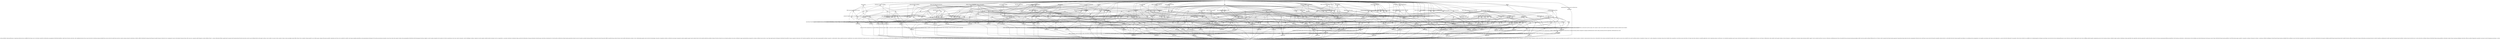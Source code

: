 // <Lattice object of 78 atoms 384 concepts 73 coatoms at 0x26ce524df28>
digraph Lattice {
	node [label="" shape=circle style=filled width=.25]
	edge [dir=none labeldistance=1.5 minlen=2]
	c0
	c0 -> c0 [color=transparent labelangle=90 taillabel="esda prosthetics high performance computing infrastractures modified total sharp score correctness sensitivity information management distributed platform radial basis function networks code weighting function fuzzy neural networks clustering mining extended bam neural network model best practices remote sensing research institutions collective effort distributed training data financial market dynamic backward error assignment resource description framework hpc idle resources computer-aided diagnosis system hebbian theory ï»¿chaos information filters graph-based unsupervised learning kernel function big data security main building blocks multi-agent systems road accident occurance status analysis citizen science paradigm optical fiber theory fuzzy numbers domain-specific case studies japan company fine-grain parallel computing real time server predictive models road image sampling algorithms and programming techniques for big data processing encryption ocean time series data expert systems data geographical distribution feed lagrangian functions adaptive control analog computers text analysis hcl device monitoring worst-case control automatic control intelligent systems computer security genetic method nested automatic service composition ï»¿economic indicators estimation deep q-networks information storage mechanism iterated game executions q-learning loss value big data architectures deep learning operations kernel social set analysis machine learning inference framework network type best effort manufacturing system decision trees health information systems vector relationship graphs neural network technologies character recognition modular architecture principal component analysis pipeline upper bound random forest stock market prediction problem boolean functions desired arm movement patterns dq issues arithmetic image representation prospective systems artificial neural networ (ann) high speed optical techniques distributed tensorflow human-computer interaction (hcl) iteration algorithm chaotic time series programmable nonlinear capacitor accelerometer online analytical process classification tree analysis distributed storage innovative accumulator iot device mitigation strategies production rjms middleware oar training set information self adjusting fuzzy modeling classification accuracy software engineering scalability liver highly efficient deep learning inference mechanisms big-data analyses myo armband machine intelligence deep kernel learning big data analysis social networking (online) medical professionals deep layers vegetation network-on-a-chip data sharing convolution structure education hpc and big data convergence premier capabilities generalisation (artificial intelligence) cognitive machine learning requirements engineering stability analysis context modeling solid state disk convolutional neural network computation energy distribution logic programming languages calibrated data agglomerations storage capacitor active learning data validation process generalisation capability separation theorem query processing data interoperability istanbul deep learning algorithms numerical analysis duty cycle digital control nonlinear systems ï»¿optimization methods individual goals smart & effective crowd management embedded systems autonomous source feedback hadoop deep q-netn'rok experience replay network structures standards organizations computer aided instruction optical information processing control systems multilayer perceptrons crossbreed genetic algorithm cognitive robots crowdsourcing darwin machines weibo check-in data vizdoom inverse problems m-th order ordinary differential equations usaf risk management game incremental supprot vector machine heterogeneous source computer game relaxation techniques hepatitis disease diagnosis closed loop systems diagnosis system mossy fiber synaptic glomerulus the times cognitive knowledge bases parallel structure chemical analysis scholarly communication data privacy subsymbolic data mining machinable thoughts ethic cognitive process big scientific data search methods pattern recognition storage cost ï»¿data integration investment adam data checklist data acquisition convolution neural networks owl large-scale data intensive scientific application cloud computing memory multi-layer svm simulated annealing search space reduction big data analytics sc implementation the new york times collaboration radio emitter multi agent systems inverse dynamics ï»¿performance evaluation deep learning models support vector machine hardware resource utilization multidimensional data set parallel data processing learning paradigm safety big data quality problem filtering fuzzy set theory earth unsupervised deep learning approach separating hyper-plane big data management infrastructure multi-layer neural network bismuth assembly national electric code belief networks domain-specific knowledge svm marketing data management cost graphics processing units large scale integration ï»¿neural networks dedicated vlsi equation video lecture hybrid era modified error backpropagation technique neurochips social network services high-performance noise reduction network weights gbif critical time shuffling method genetic engineering neural nets learning systems schedule single machine scheduling routing algorithm htm algorithm induction generators medical big data research tool logic programming filtering algorithms task learning acceleration ï»¿blood pressure data handling scem high dimensional state-space neural chips distributed deep learning platform cloud file-sharing aging cognitive computers nonlinear dynamical systems ï»¿learning (artificial intelligence) kernel-based deep learning unlabeled data multilayer neural networks sequential access selection construction distributed environment multiple parallel deep learning frameworks transfer function software frameworks chinese information processing discrete wavelet transform mathematical model supervised learning based methods continual neural networks new words extraction euclidean distance distributed deep larning platform redundant outputs deep reasoning intelligent networks software medical diagnostics geometry insurance natural language processing 1a study"]
	c1
	c1 -> c1 [color=transparent headlabel=abstract1 labelangle=270]
	c1 -> c1 [color=transparent labelangle=90 taillabel="hpc workload core memory atmospheric radiation measurement climate research facility preoperative planning country economy hopfield model neural network probability distribution"]
	c1 -> c0
	c2
	c2 -> c2 [color=transparent headlabel=abstract2 labelangle=270]
	c2 -> c2 [color=transparent labelangle=90 taillabel="deep learning performance knowledge based systems sensor time 20.0 year machine learning method cellular neural networks effective cooperative behaviors organisational aspects intelligent robots"]
	c2 -> c0
	c3
	c3 -> c3 [color=transparent headlabel=abstract3 labelangle=270]
	c3 -> c3 [color=transparent labelangle=90 taillabel="psychology drug-drug interactions triangular maps inference algebra apache spark mllib organization work flow multicast protocols intelligent agent visual doom ai game redundancy m.2 high-dimensional real-world applications numerical computation library push recovery training virtual living things arthritis optimal kernel function deep autoencoders class labels data format"]
	c3 -> c0
	c4
	c4 -> c4 [color=transparent headlabel=abstract4 labelangle=270]
	c4 -> c4 [color=transparent labelangle=90 taillabel="dqn model domain model ï»¿intelligent networks computer-aided diagnosis inference mechanisms courseware neural network models approximation algorithms neurophysiology liver diseases deep thinking robots security challenges ï»¿facebook correlation theory approximate transformable technique"]
	c4 -> c0
	c5
	c5 -> c5 [color=transparent headlabel=abstract5 labelangle=270]
	c5 -> c5 [color=transparent labelangle=90 taillabel="surveillance platform programmable bits weights adaptability quaternion classifier structure hand gesture recognition high performance general feedback learning method rfhtmc data compression data preprocessing haar wavelet function stabilized parallel deep learning architectures machine understandable forms"]
	c5 -> c0
	c6
	c6 -> c6 [color=transparent headlabel=abstract6 labelangle=270]
	c6 -> c6 [color=transparent labelangle=90 taillabel="rheumatoid arthritis time series statistical boundary vector filtering theory cognition data monitoring differential equations fundamental theories probability closed circuit television self-routing q learning analogue processing circuits restricted boltzmann machines semantics algebra open science polynomial ï»¿support vector machines input units"]
	c6 -> c0
	c7
	c7 -> c7 [color=transparent headlabel=abstract7 labelangle=270]
	c7 -> c7 [color=transparent labelangle=90 taillabel="high fidelity inference capability object detection fpnn data mining functionally equivalent machine manufacturing multimedia databases frequency drug prescription rules information filtering data collector"]
	c7 -> c0
	c8
	c8 -> c8 [color=transparent headlabel=abstract8 labelangle=270]
	c8 -> c8 [color=transparent labelangle=90 taillabel="biological cells indexing architecture nasc fuzzy control natural languages data stores null value parallel architectures conceptual design"]
	c8 -> c0
	c9
	c9 -> c9 [color=transparent headlabel=abstract9 labelangle=270]
	c9 -> c9 [color=transparent labelangle=90 taillabel="parasitic capacitance regression method real-time systems fuzzy neural network adaptive learning ordinary least squares algorithm stock markets"]
	c9 -> c0
	c10
	c10 -> c10 [color=transparent headlabel=abstract10 labelangle=270]
	c10 -> c10 [color=transparent labelangle=90 taillabel="graph-based unsupervised machine learning methods geometrical mapping asynchronous thresholding neural units big data validation learning performance statistical learning theory ï»¿probability density function accident risk determination physician"]
	c10 -> c0
	c11
	c11 -> c11 [color=transparent headlabel=abstract11 labelangle=270]
	c11 -> c11 [color=transparent labelangle=90 taillabel="robust inference atmospheric measurements tka biodiversity data neural network technology online data open source framework target data big data industry dbn genetic algorithms knowledge science supervised learning"]
	c11 -> c0
	c12
	c12 -> c12 [color=transparent headlabel=abstract12 labelangle=270]
	c12 -> c12 [color=transparent labelangle=90 taillabel="statistic information restricted boltzman machine spatiotemporal phenomena hpc jobs focusing extrapolation groupware privacy protection computer simulation big data risk analysis application software cloud file-sharing services"]
	c12 -> c0
	c13
	c13 -> c13 [color=transparent headlabel=abstract13 labelangle=270]
	c13 -> c13 [color=transparent labelangle=90 taillabel="major brain functions organization commercial hotspots hardware topologies production deep learning networks social set visualizer digital neurochip modern computers solid"]
	c13 -> c0
	c14
	c14 -> c14 [color=transparent headlabel=abstract14 labelangle=270]
	c14 -> c14 [color=transparent labelangle=90 taillabel="scene understanding test pattern fitness function fundamental systems hdds neuroscience field programmable gate arrays gennets ï»¿recurrent neural networks application power quality case-based reasoning computer vision"]
	c14 -> c0
	c15
	c15 -> c15 [color=transparent headlabel=abstract15 labelangle=270]
	c15 -> c15 [color=transparent labelangle=90 taillabel="neural network architectures recognition rate history training dataset apache spark mllib 2 diverse data sources storm semantic computing unsupervised feature learning extreme point educational courses information science chebyshev approximation robot big data models and algorithms sigmoid circuit awareness-interest-desire-action"]
	c15 -> c0
	c16
	c16 -> c16 [color=transparent headlabel=abstract16 labelangle=270]
	c16 -> c16 [color=transparent labelangle=90 taillabel="electromyography sarsa learning approximate equivalence neural network incremental learning recurrent correlation neural networks energy states feedforward controller knowledge representation and reasoning road accidents"]
	c16 -> c0
	c17
	c17 -> c17 [color=transparent headlabel=abstract17 labelangle=270]
	c17 -> c17 [color=transparent labelangle=90 taillabel="geospatial data point processing feature space recurrent neural nets sampling methods resource allocation sales management terrorism action control big data leak threat medical image processing computational efficiency ï»¿kernel shared goal mean correlation regression analysis"]
	c17 -> c0
	c18
	c18 -> c18 [color=transparent headlabel=abstract18 labelangle=270]
	c18 -> c18 [color=transparent labelangle=90 taillabel="fault-tolerant decoding concurrent computing classificationt reeanalysis cognitive foundations fuzzy reference points file systems comprehension quizzes two-character-nouns on-chip error backpropagation learning imagenet dataset"]
	c18 -> c0
	c19
	c19 -> c19 [color=transparent headlabel=abstract19 labelangle=270]
	c19 -> c19 [color=transparent labelangle=90 taillabel="ï»¿pose estimation text processing natural intelligence robust deep models embryo netcdf file format medical diagnosis structural vibrations forecasting cognitive systems hilbert spaces big data collections r-2r ladder network"]
	c19 -> c0
	c20
	c20 -> c20 [color=transparent headlabel=abstract20 labelangle=270]
	c20 -> c20 [color=transparent labelangle=90 taillabel="ladder networks human pose estimation switched-capacitor implementations heterogeneous data sources social media big data baipas on-policy reinforcement learning machine learning classification techniques process control identification bayesian algorithm web services digitally-controlled synapse circuit"]
	c20 -> c0
	c21
	c21 -> c21 [color=transparent headlabel=abstract21 labelangle=270]
	c21 -> c21 [color=transparent labelangle=90 taillabel="big data spatial extent ge power and water ï»¿accuracy security applications training progress protein information theoretic learning data space educational institutions patient treatment cellular automata complexity theory support vector machines analog circuits patterin recognition"]
	c21 -> c0
	c22
	c22 -> c22 [color=transparent headlabel=abstract22 labelangle=270]
	c22 -> c22 [color=transparent labelangle=90 taillabel="case study arm archive graph theory local-outlier factor classification method chebyshev polynomials machine learning techniques charge domain characteristics supervised deep learning semantic technologies mapreduce infrastructure paralleled closed-loop control system large-scale systems gradient based learning algorithms manufacturing systems"]
	c22 -> c0
	c23
	c23 -> c23 [color=transparent headlabel=abstract23 labelangle=270]
	c23 -> c23 [color=transparent labelangle=90 taillabel="middleware word construction rules filter open loop systems qos"]
	c23 -> c0
	c24
	c24 -> c24 [color=transparent headlabel=abstract24 labelangle=270]
	c24 -> c24 [color=transparent labelangle=90 taillabel="ports (computers) inter-university upper atmosphere global observation network time series analysis dual codes objective function dataset recombining feedforward neural nets video streams logic circuits medical information systems traditional training method threat judgment artificial intelligence function information retrieval"]
	c24 -> c0
	c25
	c25 -> c25 [color=transparent headlabel=abstract25 labelangle=270]
	c25 -> c25 [color=transparent labelangle=90 taillabel="vlsi implementation feedforward facebook data platform independent machine learning library chinese new word extraction performance evaluation transputers output feedback m.2 ssd cache high-capacity associative memory data science process language protocol"]
	c25 -> c0
	c26
	c26 -> c26 [color=transparent headlabel=abstract26 labelangle=270]
	c26 -> c26 [color=transparent labelangle=90 taillabel="strategy large flexible space structures heating systems two-stage machine learning system intelligent algorithms application allocation contract public domain software"]
	c26 -> c0
	c27
	c27 -> c27 [color=transparent headlabel=abstract27 labelangle=270]
	c27 -> c27 [color=transparent labelangle=90 taillabel="subject-based data archives information retrieval systems concrete discriminative loss function optimization deep reinforcement learning boosting hpc collocation design engineering cluster structure single-layered neural network road accident social media big data analysis market prediction distributed tensorfiow commercial hotspots mining road traffic"]
	c27 -> c0
	c28
	c28 -> c28 [color=transparent headlabel=abstract28 labelangle=270]
	c28 -> c28 [color=transparent labelangle=90 taillabel="seal alzheimers disease classification memory retrieval process boolean factor analysis wuhan speech recognition cooperative behavior electronic learning multilayer neural network basal ganglia"]
	c28 -> c0
	c29
	c29 -> c29 [color=transparent headlabel=abstract29 labelangle=270]
	c29 -> c29 [color=transparent labelangle=90 taillabel="statistical learning continuous hopfield neural network patient datasets fpga nearest neighbor searches information systems identity-based encryption electronic mail business h/sup /spl infin control"]
	c29 -> c0
	c30
	c30 -> c30 [color=transparent headlabel=abstract30 labelangle=270]
	c30 -> c30 [color=transparent labelangle=90 taillabel="behavior generation dataset query ma computational modeling switched capacitor networks hybrid intelligent systems hopfield neural nets classifier training hospital discrete bidirectional associative memory neural network video streaming representations learning federated intercloud environment neuron peer-to-peer computing rl agent"]
	c30 -> c0
	c31
	c31 -> c31 [color=transparent headlabel=abstract31 labelangle=270]
	c31 -> c31 [color=transparent labelangle=90 taillabel="heuristic algorithms hierarchical deep learning models multilayer perceptron structure ï»¿multi-layer neural network intelligent cooperative multiple agents kera formal concept hypertension big data research theoretical analysis joint learning agents generating control bits"]
	c31 -> c0
	c32
	c32 -> c32 [color=transparent headlabel=abstract32 labelangle=270]
	c32 -> c32 [color=transparent labelangle=90 taillabel="index biomedical imaging data representation cognitive memory hyper planes deep learning based recommender systems lstm based model qos requirements google"]
	c32 -> c0
	c33
	c33 -> c33 [color=transparent headlabel=abstract33 labelangle=270]
	c33 -> c33 [color=transparent labelangle=90 taillabel="satellite feature extraction and classification"]
	c33 -> c0
	c34
	c34 -> c34 [color=transparent headlabel=abstract34 labelangle=270]
	c34 -> c34 [color=transparent labelangle=90 taillabel="ï»¿biological neural networks hardware implementation partitioning algorithms environmental characteristics cloud finger joint detection object identification biological neural networks data visualization crsip-dm ï»¿artificial neural networks dynamical learning process time-average security-level maximal margin classification inter-cloud counting circuits"]
	c34 -> c0
	c35
	c35 -> c35 [color=transparent headlabel=abstract35 labelangle=270]
	c35 -> c35 [color=transparent labelangle=90 taillabel="open-loop structures iterative methods dynamic scheduling function approximation clustering hippocampal circuit"]
	c35 -> c0
	c36
	c36 -> c36 [color=transparent headlabel=abstract36 labelangle=270]
	c36 -> c36 [color=transparent labelangle=90 taillabel="pr learning synapse circuits read-write memory fatigue synchronization functional link network wavelet analysis hyperparameters power measurement communication links iot user assessable data files medical computing internet of things planning exploratory machine learning attack synaptic-synaptic interaction equations optimal designed nonlinear continuous neural network system stability deep belief networks"]
	c36 -> c0
	c37
	c37 -> c37 [color=transparent headlabel=abstract37 labelangle=270]
	c37 -> c37 [color=transparent labelangle=90 taillabel="haar transforms decision support systems handwritten number recognition cased based reasoning context geospatial data point extraction clinical big data space technology function approximation capability uncertain big data mining mapreduce model deep q-learning optical fibre networks aerospace control predictable inference performance domain-model terms feature continuum rule induction ï»¿fuzzy neural networks multiband speech recognition fuzzy sets least squares methods disturbance-rejection neural network control data analytics problems business data processing data archive data source personnel supervised fast learning filter neural network ï»¿backpropagation"]
	c37 -> c0
	c38
	c38 -> c38 [color=transparent headlabel=abstract38 labelangle=270]
	c38 -> c38 [color=transparent labelangle=90 taillabel="medical services collaborative work design optimization learning algorithm big data geospatial visibility fault detection dia datamining"]
	c38 -> c0
	c39
	c39 -> c39 [color=transparent headlabel=abstract39 labelangle=270]
	c39 -> c39 [color=transparent labelangle=90 taillabel="brain-inspired systems surveillance sign recognition fuzzy neural nets fundamental ai problems building cluster classification hardware-friendly neural structures coal mining flexible visualization-based user interface training samples patient prognosis mitre research team unknown nonlinear plant analytical models dynamic loci stabilization petroleum infinity norm hadoop yarn event-driven acyclic neural networks"]
	c39 -> c0
	c40
	c40 -> c40 [color=transparent headlabel=abstract40 labelangle=270]
	c40 -> c40 [color=transparent labelangle=90 taillabel="cross industry standard platform for data mining sosevi hardware topological constraints neural network hilbert space neurofeedback network topology capflash data storage traffic engineering computing backpropagation text categorization machine learning strategies vibration control ï»¿magnesium compounds deep learning method scheduling software algorithms missing patient data"]
	c40 -> c0
	c41
	c41 -> c41 [color=transparent headlabel=abstract41 labelangle=270]
	c41 -> c41 [color=transparent labelangle=90 taillabel="multimedia communication analogue computer circuits dynamic programming crowd sourcing geographic data today loss measurement data scheduling emotional systems filter neural network machine vision quality inspection computer centres learning techniques unsupervised deep learning functional regression ï»¿genetic programming spatial databases meteorology live data analysis terrestrial atmosphere knee robustness temperature measurement"]
	c41 -> c0
	c42
	c42 -> c42 [color=transparent headlabel=abstract42 labelangle=270]
	c42 -> c42 [color=transparent labelangle=90 taillabel="storage management fault diagnosis model signal generators engineering extended bidirectional associative memory neural network flash-based capacitor noise measurement behavior changes deep sarsa learning correlation fault tolerance modern storage systems haar wavelet q-learning algorithm testing"]
	c42 -> c0
	c43
	c43 -> c43 [color=transparent headlabel=abstract43 labelangle=270]
	c43 -> c43 [color=transparent labelangle=90 taillabel="intelligent control hard disk drive ca problem parallel classifiers ensemble scalable machine learning problems medical diagnostic computing remote sensing data classification"]
	c43 -> c0
	c44
	c44 -> c44 [color=transparent headlabel=abstract44 labelangle=270]
	c44 -> c44 [color=transparent labelangle=90 taillabel="decision tree induction algorithms id3 adaptive filters cybernetics"]
	c44 -> c0
	c45
	c45 -> c45 [color=transparent headlabel=abstract45 labelangle=270]
	c45 -> c45 [color=transparent labelangle=90 taillabel="cognitive solution gas turbine model stability job production systems machine learning algorithms information services state estimation machine learning in medicine doubles pong game bayes methods inference mechanism research community fuzzy number spaces modelling big data platforms ï»¿machine learning"]
	c45 -> c0
	c46
	c46 -> c46 [color=transparent headlabel=abstract46 labelangle=270]
	c46 -> c46 [color=transparent labelangle=90 taillabel="gesture recognition field programmed neural networks algorithm aida sales framework compensator rbm semantics tellurium content-addressable storage asynchronous random neural networks decision tree computer architecture intel xeon e5540 processors ï»¿data mining online machine learning algorithms"]
	c46 -> c0
	c47
	c47 -> c47 [color=transparent headlabel=abstract47 labelangle=270]
	c47 -> c47 [color=transparent labelangle=90 taillabel="convex hull data engineering m-p model lifetime estimation data locality ï»¿discrete wavelet transforms clinical big data analysis quadratic programming relaxation theory workflow blood pressure measurement data exchange scheme tensorflow genetic algorithm"]
	c47 -> c0
	c48
	c48 -> c48 [color=transparent headlabel=abstract48 labelangle=270]
	c48 -> c48 [color=transparent labelangle=90 taillabel="transfer functions supervised classification game ai communities fault samples semisupervised machine learning backpropagation learning iot devices big data quality geospatial data point normalization tagging feedforward neural network knowledge acquisition ï»¿fault diagnosis virtual neural links deep representation learning"]
	c48 -> c0
	c49
	c49 -> c49 [color=transparent headlabel=abstract49 labelangle=270]
	c49 -> c49 [color=transparent labelangle=90 taillabel="neuroboard hybrid network counter-terrorism field chemical flexible beam deep multiple instance learning ï»¿machine learning algorithms optical fiber communication interoperability data maintenance post operative implanted knee function prediction big data processing mathematics data integration data locality manager visualization laboratory convolutional codes"]
	c49 -> c0
	c50
	c50 -> c50 [color=transparent headlabel=abstract50 labelangle=270]
	c50 -> c50 [color=transparent labelangle=90 taillabel="predictive medicine analog computation convolution dqn ï»¿x-ray imaging big data machine learning cognitive robotics up/down counter association rules information processing feedforward neural networks"]
	c50 -> c0
	c51
	c51 -> c51 [color=transparent headlabel=abstract51 labelangle=270]
	c51 -> c51 [color=transparent labelangle=90 taillabel="application execution scheduling public health patient diagnosis geographic information systems biomedical monitoring wavelength routing web pages geophysical image processing"]
	c51 -> c0
	c52
	c52 -> c52 [color=transparent headlabel=abstract52 labelangle=270]
	c52 -> c52 [color=transparent labelangle=90 taillabel="nike sales forecasting statistic time factors benes interconnection network control logic circuit deep reinforcement learning approach statistical learning algorithm dot product matching neural network hopfield neural networks data warning docker quantitative attribute error correction focused mining"]
	c52 -> c0
	c53
	c53 -> c53 [color=transparent headlabel=abstract53 labelangle=270]
	c53 -> c53 [color=transparent labelangle=90 taillabel="dictionary learning big data machine learning research artificial generalized intelligence cardiovascular diseases image annotation discrete hopfield neural network iugonet ad classification ordinary differential equation rewarding system training data production engineering computing control signal workload balanced division big data access decision tree induction algorithms c4.5 reward schemes company data heart deep learning inference runtime boltzmann machines chemical technology"]
	c53 -> c0
	c54
	c54 -> c54 [color=transparent headlabel=abstract54 labelangle=270]
	c54 -> c54 [color=transparent labelangle=90 taillabel="large-scale hypertension research project triples (data structure) outer-product synaptic weight adjustments open source machine learning video frames gpu processing power formal concept analysis"]
	c54 -> c0
	c55
	c55 -> c55 [color=transparent headlabel=abstract55 labelangle=270]
	c55 -> c55 [color=transparent labelangle=90 taillabel="spatiotemporal data neural architectures"]
	c55 -> c0
	c56
	c56 -> c56 [color=transparent headlabel=abstract56 labelangle=270]
	c56 -> c56 [color=transparent labelangle=90 taillabel="big data i/o performance classification algorithms engine government highly accurate inference routing push recovery learning backpropagation neural network radial basis function network structure hard discs neural network hardware telecommunication network routing latent variable ï»¿kinematics h infinity control ï»¿training"]
	c56 -> c0
	c57
	c57 -> c57 [color=transparent headlabel=abstract57 labelangle=270]
	c57 -> c57 [color=transparent labelangle=90 taillabel="factor concepts hand x-ray image stability hierarchical feature representation geospatial search progression evaluation oddball data analysis input data table big data systems internet signal detection complex datasets"]
	c57 -> c0
	c58
	c58 -> c58 [color=transparent headlabel=abstract58 labelangle=270]
	c58 -> c58 [color=transparent labelangle=90 taillabel="data models unlabeled/unsupervised data returns to scale deep learning structure behavior acquisition human arm movement patterns information analysis record processing learning (artificial intelligence) crisp-dm process adversarial machine learning systems engineering and theory electronic neuronic model pagerank pattern matching deep thinking signal processing research and development ï»¿dictionaries stacked denoising autoencoders"]
	c58 -> c0
	c59
	c59 -> c59 [color=transparent headlabel=abstract59 labelangle=270]
	c59 -> c59 [color=transparent labelangle=90 taillabel="quality assessment text classification application total knee arthroplasty discrete wavelet transforms fault tolerant computing very large scale integration support vector machine classification organization performance hippocampus big data tool depth kernel learning video games control problems postal services arm data center machine learning algorithm sequential updating formal brain studies coal openai gym chaos user-specified constraints video signal processing"]
	c59 -> c0
	c60
	c60 -> c60 [color=transparent headlabel=abstract60 labelangle=270]
	c60 -> c60 [color=transparent labelangle=90 taillabel="inspection deep reinforcemnet learning digital hardware implementation adaptation models sequential decision making big data application workflow hopfield-type neural network hierarchical machine learning medical diagnostic imaging multidimensional unitron deep q-learning network algorithm subthreshold mos mooc"]
	c60 -> c0
	c61
	c61 -> c61 [color=transparent headlabel=abstract61 labelangle=270]
	c61 -> c61 [color=transparent labelangle=90 taillabel="online course cluster utilization facebook data analytics marketing data processing data distribution information technology signal processing algorithms business application data analytics process data locality management ï»¿capacitors deep convolutional neural network denotational mathematics material drug big data technologies exploratory spatial data analysis bison fuzzy systems dispatching entropy data shuffling reliability"]
	c61 -> c0
	c62
	c62 -> c62 [color=transparent headlabel=abstract62 labelangle=270]
	c62 -> c62 [color=transparent labelangle=90 taillabel="dwt image classification deep divergence-based clustering ï»¿terrorism efficient selection ols algorithm deep belief network matrix decomposition manufacturing processes conference protection dual coding theory"]
	c62 -> c0
	c63
	c63 -> c63 [color=transparent headlabel=abstract63 labelangle=270]
	c63 -> c63 [color=transparent labelangle=90 taillabel="returns-to-scale effects ï»¿geospatial analysis information theoretic divergence measures artificial neural networks live data massive streaming cognitive informatics multiple stage interconnection networks computational social science ï»¿games gpu medical decision support system logical resources"]
	c63 -> c0
	c64
	c64 -> c64 [color=transparent headlabel=abstract64 labelangle=270]
	c64 -> c64 [color=transparent labelangle=90 taillabel="markov processes standard feedforward networks 2d compatible neural networks stock market forecasting prediction algorithms big-data processing performance circuit open systems ontology-based automated reasoning hazard ï»¿decision trees algebra game ai domain brain modeling brain machine learning theory neurite networks"]
	c64 -> c0
	c65
	c65 -> c65 [color=transparent headlabel=abstract65 labelangle=270]
	c65 -> c65 [color=transparent labelangle=90 taillabel="bayesian methods data quality fuzzy expert network learning architecture face detection computer resource quality of service intelligent big data analysis architecture regression models multidimensional climate observations supervised deep learning framework thumb concurrent learning agents case based reasoning( cbr)"]
	c65 -> c0
	c66
	c66 -> c66 [color=transparent headlabel=abstract66 labelangle=270]
	c66 -> c66 [color=transparent labelangle=90 taillabel="portal classification techniques multilayered perceptron neural network cctv cameras hebbian learning cooperative behaviors machine learning classifier genetic programming neocortical network eprom security of data community big data image color analysis output units market research quantitative analysis method neural objects"]
	c66 -> c0
	c67
	c67 -> c67 [color=transparent headlabel=abstract67 labelangle=270]
	c67 -> c67 [color=transparent labelangle=90 taillabel="maximum probability mathematical engineering executing big data workloads kernel method adaptive systems softmax classifier logitech hd c920 communication standards shallow learning worst-case identification"]
	c67 -> c0
	c68
	c68 -> c68 [color=transparent headlabel=abstract68 labelangle=270]
	c68 -> c68 [color=transparent labelangle=90 taillabel="modified backpropagation learning chinese web filtering ï»¿feature extraction artificial neural network analogue storage chaotic communication computerised tomography limited interconnection scheme taxonomy high performance computing parallel processing ï»¿optical fiber networks frequent patterns classification recommender systems"]
	c68 -> c0
	c69
	c69 -> c69 [color=transparent headlabel=abstract69 labelangle=270]
	c69 -> c69 [color=transparent labelangle=90 taillabel="vlsi production equipment classify introduction ï»¿flexible structures parallel computer biological control systems risk analysis associative memory business data hard disks human computer interaction"]
	c69 -> c0
	c70
	c70 -> c70 [color=transparent headlabel=abstract70 labelangle=270]
	c70 -> c70 [color=transparent labelangle=90 taillabel="text recognition exploratory attacks disc drives anonymous platform face recognition optical computing cnn hybrid multilayer feedforward neural network uncertain data deep neural networks constraint resource and job management system kinetic theory mean absolute percentage error"]
	c70 -> c0
	c71
	c71 -> c71 [color=transparent headlabel=abstract71 labelangle=270]
	c71 -> c71 [color=transparent labelangle=90 taillabel="metadata concept algebra neural networks nonlinear control systems machine learning approach neural net architecture event study long short-term memory models generation iteration signal capturing pattern discovery inference algorithms htm cortical learning algorithm knowledge learning surgery actuator data integrity deep knowledge learning iot applications social network analog t-model neural network hardware"]
	c71 -> c0
	c72
	c72 -> c72 [color=transparent headlabel=abstract72 labelangle=270]
	c72 -> c72 [color=transparent labelangle=90 taillabel="ï»¿cloud computing numerical simulation hypertension computer networks analogue multipliers data mining algorithm wavelet coefficients speaker-independent spoken number recognition internet-of-things resulting joint actions big data analytical process java"]
	c72 -> c0
	c73
	c73 -> c73 [color=transparent headlabel=abstract73 labelangle=270]
	c73 -> c73 [color=transparent labelangle=90 taillabel="neural network hardware implementations physical resources eigenvalues and eigenfunctions context information comprehensive research support platform"]
	c73 -> c0
	c74
	c74 -> c74 [color=transparent headlabel=abstract74 labelangle=270]
	c74 -> c74 [color=transparent labelangle=90 taillabel="twitter intelligent data analysis unsolicited electronic mail three layer feedforward network history black-box attack approach computation complexity humanoid robots counter-terrorism research naive bayes classifier power generation products engineering division cmos analogue integrated circuits"]
	c74 -> c0
	c75
	c75 -> c75 [color=transparent headlabel=abstract75 labelangle=270]
	c75 -> c75 [color=transparent labelangle=90 taillabel="copyright protection computer science ï»¿neural network hardware geographic location iso standards unified modeling language conic section function neural network urban areas social networks pulse modulation industrial equipment design resource management"]
	c75 -> c0
	c76
	c76 -> c76 [color=transparent headlabel=abstract76 labelangle=270]
	c76 -> c76 [color=transparent labelangle=90 taillabel="deep architectures 2d-compatible multilayer neural network feature extraction knowledge engineering computer statistical analysis quality-of-service computational perspective fast learning metadata management python-based deep learning library disclosure risk brain models logic programming language scheduling algorithm post synaptic potentials limit-cycles mutual connections"]
	c76 -> c0
	c77
	c77 -> c77 [color=transparent headlabel=abstract77 labelangle=270]
	c77 -> c77 [color=transparent labelangle=90 taillabel="ï»¿handheld computers benchmark testing ill-protected copies unfiltered web page medical decision making big data search and mining classification incremental learning algorithm metric space computational complexity systematics streaming media deeprt dynamic data management big datasets lof massive online open course unsupervised learning semisupervised learning neurocontrollers life estimation neurocomputer"]
	c77 -> c0
	c78
	c78 -> c78 [color=transparent headlabel=abstract78 labelangle=270]
	c78 -> c78 [color=transparent labelangle=90 taillabel="compensation deep neural network training computer games program processors"]
	c78 -> c0
	c79
	c79 -> c79 [color=transparent labelangle=90 taillabel=database]
	c79 -> c1
	c79 -> c16
	c80
	c80 -> c80 [color=transparent labelangle=90 taillabel=nike]
	c80 -> c1
	c80 -> c22
	c81
	c81 -> c81 [color=transparent labelangle=90 taillabel="word segmentation"]
	c81 -> c1
	c81 -> c30
	c82
	c82 -> c82 [color=transparent labelangle=90 taillabel=bioinformatics]
	c82 -> c1
	c82 -> c31
	c83
	c83 -> c83 [color=transparent labelangle=90 taillabel="nonsmooth membership functions"]
	c83 -> c1
	c83 -> c50
	c84
	c84 -> c84 [color=transparent labelangle=90 taillabel="ï»¿big data"]
	c84 -> c1
	c84 -> c58
	c85
	c85 -> c85 [color=transparent labelangle=90 taillabel="optimisation hyperparameter optimization uncertainty"]
	c85 -> c1
	c85 -> c61
	c86
	c86 -> c86 [color=transparent labelangle=90 taillabel="commercial hotspot exploration"]
	c86 -> c1
	c86 -> c72
	c87
	c87 -> c87 [color=transparent labelangle=90 taillabel="recombining method"]
	c87 -> c1
	c87 -> c75
	c88
	c88 -> c88 [color=transparent labelangle=90 taillabel="mean square error methods"]
	c88 -> c1
	c88 -> c76
	c89
	c89 -> c89 [color=transparent labelangle=90 taillabel="recommender system problem"]
	c89 -> c1
	c89 -> c77
	c90
	c90 -> c2
	c90 -> c3
	c91
	c91 -> c91 [color=transparent labelangle=90 taillabel="clean data hopfield neural network ds wdm networks"]
	c91 -> c2
	c91 -> c17
	c92
	c92 -> c2
	c92 -> c19
	c93
	c93 -> c93 [color=transparent labelangle=90 taillabel="mos capacitors"]
	c93 -> c2
	c93 -> c47
	c94
	c94 -> c94 [color=transparent labelangle=90 taillabel="maintenance engineering"]
	c94 -> c2
	c94 -> c54
	c95
	c95 -> c3
	c95 -> c8
	c96
	c96 -> c96 [color=transparent labelangle=90 taillabel=security]
	c96 -> c3
	c96 -> c25
	c97
	c97 -> c97 [color=transparent labelangle=90 taillabel="deep clustering network"]
	c97 -> c3
	c97 -> c52
	c98
	c98 -> c3
	c98 -> c67
	c99
	c99 -> c4
	c99 -> c14
	c100
	c100 -> c4
	c100 -> c57
	c101
	c101 -> c101 [color=transparent labelangle=90 taillabel="neural network approach"]
	c101 -> c5
	c101 -> c6
	c102
	c102 -> c102 [color=transparent labelangle=90 taillabel="discussion forum spark automation"]
	c102 -> c6
	c102 -> c16
	c103
	c103 -> c7
	c103 -> c9
	c104
	c104 -> c7
	c104 -> c28
	c105
	c105 -> c7
	c105 -> c30
	c106
	c106 -> c106 [color=transparent labelangle=90 taillabel="temporal series"]
	c106 -> c7
	c106 -> c47
	c107
	c107 -> c7
	c107 -> c53
	c108
	c108 -> c108 [color=transparent labelangle=90 taillabel="qualitative attribute"]
	c108 -> c8
	c108 -> c13
	c109
	c109 -> c8
	c109 -> c33
	c110
	c110 -> c110 [color=transparent labelangle=90 taillabel="deep neural network"]
	c110 -> c8
	c110 -> c35
	c111
	c111 -> c8
	c111 -> c52
	c112
	c112 -> c112 [color=transparent labelangle=90 taillabel="cooperative systems"]
	c112 -> c8
	c112 -> c53
	c113
	c113 -> c9
	c113 -> c13
	c114
	c114 -> c9
	c114 -> c16
	c115
	c115 -> c9
	c115 -> c17
	c116
	c116 -> c116 [color=transparent labelangle=90 taillabel="matched filters"]
	c116 -> c9
	c116 -> c45
	c117
	c117 -> c10
	c117 -> c13
	c118
	c118 -> c118 [color=transparent labelangle=90 taillabel="communication networks"]
	c118 -> c10
	c118 -> c42
	c119
	c119 -> c10
	c119 -> c45
	c120
	c120 -> c120 [color=transparent labelangle=90 taillabel="digital architecture"]
	c120 -> c10
	c120 -> c51
	c121
	c121 -> c121 [color=transparent labelangle=90 taillabel="wind turbines"]
	c121 -> c10
	c121 -> c78
	c122
	c122 -> c122 [color=transparent labelangle=90 taillabel="biological neural network"]
	c122 -> c11
	c122 -> c47
	c123
	c123 -> c11
	c123 -> c54
	c124
	c124 -> c124 [color=transparent labelangle=90 taillabel="hybrid approach"]
	c124 -> c12
	c124 -> c13
	c125
	c125 -> c12
	c125 -> c17
	c126
	c126 -> c12
	c126 -> c36
	c127
	c127 -> c127 [color=transparent labelangle=90 taillabel="graphical user interface wuc"]
	c127 -> c12
	c127 -> c48
	c128
	c128 -> c12
	c128 -> c49
	c129
	c129 -> c129 [color=transparent labelangle=90 taillabel="large-scaled neural systems"]
	c129 -> c12
	c129 -> c54
	c130
	c130 -> c13
	c130 -> c16
	c131
	c131 -> c13
	c131 -> c32
	c132
	c132 -> c13
	c132 -> c45
	c133
	c133 -> c133 [color=transparent labelangle=90 taillabel=force]
	c133 -> c13
	c133 -> c51
	c134
	c134 -> c13
	c134 -> c53
	c135
	c135 -> c13
	c135 -> c57
	c136
	c136 -> c14
	c136 -> c20
	c137
	c137 -> c14
	c137 -> c29
	c138
	c138 -> c138 [color=transparent labelangle=90 taillabel="task analysis"]
	c138 -> c14
	c138 -> c62
	c139
	c139 -> c139 [color=transparent labelangle=90 taillabel="multiagent systems"]
	c139 -> c14
	c139 -> c63
	c140
	c140 -> c14
	c140 -> c73
	c141
	c141 -> c14
	c141 -> c76
	c142
	c142 -> c15
	c142 -> c18
	c143
	c143 -> c15
	c143 -> c25
	c144
	c144 -> c144 [color=transparent labelangle=90 taillabel="extraterrestrial measurements"]
	c144 -> c15
	c144 -> c31
	c145
	c145 -> c145 [color=transparent labelangle=90 taillabel="gas turbines"]
	c145 -> c15
	c145 -> c71
	c146
	c146 -> c146 [color=transparent labelangle=90 taillabel=prototype]
	c146 -> c16
	c146 -> c51
	c147
	c147 -> c147 [color=transparent labelangle=90 taillabel=vocabulary]
	c147 -> c16
	c147 -> c52
	c148
	c148 -> c17
	c148 -> c36
	c149
	c149 -> c149 [color=transparent labelangle=90 taillabel="hidden units"]
	c149 -> c17
	c149 -> c44
	c150
	c150 -> c17
	c150 -> c47
	c151
	c151 -> c151 [color=transparent labelangle=90 taillabel=bone]
	c151 -> c17
	c151 -> c75
	c152
	c152 -> c18
	c152 -> c45
	c153
	c153 -> c18
	c153 -> c50
	c154
	c154 -> c154 [color=transparent labelangle=90 taillabel="deep learning"]
	c154 -> c18
	c154 -> c75
	c155
	c155 -> c19
	c155 -> c44
	c156
	c156 -> c156 [color=transparent labelangle=90 taillabel="proposal logistics energy consumption"]
	c156 -> c19
	c156 -> c49
	c157
	c157 -> c157 [color=transparent labelangle=90 taillabel="fuzzy logic"]
	c157 -> c19
	c157 -> c50
	c158
	c158 -> c20
	c158 -> c38
	c159
	c159 -> c159 [color=transparent labelangle=90 taillabel="flexible structures"]
	c159 -> c20
	c159 -> c41
	c160
	c160 -> c160 [color=transparent labelangle=90 taillabel="backpropagation algorithms deep core learning random forest algorithm industry dynamic machine learning accuracy random variables input data preprocessing methods research data management binary relation cellular neural nets pattern clustering insider threat detection accuracy nonlinear system imbalanced classes data integration and analysis system program"]
	c160 -> c21
	c160 -> c26
	c161
	c161 -> c22
	c161 -> c32
	c162
	c162 -> c162 [color=transparent labelangle=90 taillabel="threat analysis"]
	c162 -> c22
	c162 -> c36
	c163
	c163 -> c163 [color=transparent labelangle=90 taillabel=disease]
	c163 -> c22
	c163 -> c37
	c164
	c164 -> c22
	c164 -> c43
	c165
	c165 -> c165 [color=transparent labelangle=90 taillabel="spacetime large data"]
	c165 -> c22
	c165 -> c65
	c166
	c166 -> c166 [color=transparent labelangle=90 taillabel="data quality dimension process identification"]
	c166 -> c23
	c166 -> c24
	c167
	c167 -> c167 [color=transparent labelangle=90 taillabel="job shop scheduling"]
	c167 -> c23
	c167 -> c25
	c168
	c168 -> c23
	c168 -> c32
	c169
	c169 -> c23
	c169 -> c33
	c170
	c170 -> c24
	c170 -> c32
	c171
	c171 -> c171 [color=transparent labelangle=90 taillabel=dictionary]
	c171 -> c24
	c171 -> c33
	c172
	c172 -> c24
	c172 -> c34
	c173
	c173 -> c173 [color=transparent labelangle=90 taillabel="cnn implementations"]
	c173 -> c24
	c173 -> c36
	c174
	c174 -> c174 [color=transparent labelangle=90 taillabel="multilayer support vector machine"]
	c174 -> c24
	c174 -> c40
	c175
	c175 -> c24
	c175 -> c76
	c176
	c176 -> c25
	c176 -> c27
	c177
	c177 -> c25
	c177 -> c36
	c178
	c178 -> c25
	c178 -> c38
	c179
	c179 -> c179 [color=transparent labelangle=90 taillabel="adaptation rule circuit"]
	c179 -> c25
	c179 -> c42
	c180
	c180 -> c25
	c180 -> c56
	c181
	c181 -> c181 [color=transparent labelangle=90 taillabel="standard high dimensional feature space"]
	c181 -> c27
	c181 -> c38
	c182
	c182 -> c28
	c182 -> c31
	c183
	c183 -> c183 [color=transparent labelangle=90 taillabel="cache storage"]
	c183 -> c28
	c183 -> c37
	c184
	c184 -> c28
	c184 -> c56
	c185
	c185 -> c28
	c185 -> c68
	c186
	c186 -> c28
	c186 -> c73
	c187
	c187 -> c29
	c187 -> c32
	c188
	c188 -> c29
	c188 -> c38
	c189
	c189 -> c29
	c189 -> c56
	c190
	c190 -> c190 [color=transparent labelangle=90 taillabel="deep dictionary learning framework"]
	c190 -> c29
	c190 -> c78
	c191
	c191 -> c191 [color=transparent labelangle=90 taillabel="error analysis"]
	c191 -> c30
	c191 -> c31
	c192
	c192 -> c192 [color=transparent labelangle=90 taillabel="software prototyping"]
	c192 -> c30
	c192 -> c33
	c193
	c193 -> c193 [color=transparent labelangle=90 taillabel="biomedical education"]
	c193 -> c30
	c193 -> c74
	c194
	c194 -> c194 [color=transparent labelangle=90 taillabel="knowledge extraction roc"]
	c194 -> c31
	c194 -> c69
	c195
	c195 -> c32
	c195 -> c34
	c196
	c196 -> c32
	c196 -> c37
	c197
	c197 -> c197 [color=transparent labelangle=90 taillabel="dynamic security-level maximization"]
	c197 -> c32
	c197 -> c39
	c198
	c198 -> c32
	c198 -> c43
	c199
	c199 -> c199 [color=transparent labelangle=90 taillabel="ssd cache"]
	c199 -> c33
	c199 -> c36
	c200
	c200 -> c33
	c200 -> c38
	c201
	c201 -> c201 [color=transparent labelangle=90 taillabel=classifier]
	c201 -> c33
	c201 -> c51
	c202
	c202 -> c34
	c202 -> c38
	c203
	c203 -> c203 [color=transparent labelangle=90 taillabel="next-gen tools"]
	c203 -> c34
	c203 -> c66
	c204
	c204 -> c204 [color=transparent labelangle=90 taillabel="pattern classification"]
	c204 -> c35
	c204 -> c46
	c205
	c205 -> c205 [color=transparent labelangle=90 taillabel="ï»¿cognitive systems pressure measurement"]
	c205 -> c35
	c205 -> c57
	c206
	c206 -> c35
	c206 -> c78
	c207
	c207 -> c207 [color=transparent labelangle=90 taillabel="graphical user interfaces"]
	c207 -> c36
	c207 -> c68
	c208
	c208 -> c208 [color=transparent labelangle=90 taillabel="digitally-controlled synapse kubernetes"]
	c208 -> c37
	c208 -> c43
	c209
	c209 -> c209 [color=transparent labelangle=90 taillabel=programming]
	c209 -> c38
	c209 -> c44
	c210
	c210 -> c39
	c210 -> c78
	c211
	c211 -> c211 [color=transparent labelangle=90 taillabel="distributed mining"]
	c211 -> c41
	c211 -> c63
	c212
	c212 -> c45
	c212 -> c48
	c213
	c213 -> c46
	c213 -> c57
	c214
	c214 -> c214 [color=transparent labelangle=90 taillabel="lyapunov optimization"]
	c214 -> c47
	c214 -> c48
	c215
	c215 -> c215 [color=transparent labelangle=90 taillabel="power generation economics analogue integrated circuits"]
	c215 -> c51
	c215 -> c52
	c216
	c216 -> c216 [color=transparent labelangle=90 taillabel="svm classifier inference"]
	c216 -> c52
	c216 -> c54
	c217
	c217 -> c56
	c217 -> c59
	c218
	c218 -> c56
	c218 -> c62
	c219
	c219 -> c56
	c219 -> c68
	c220
	c220 -> c56
	c220 -> c76
	c221
	c221 -> c221 [color=transparent labelangle=90 taillabel="first-person perspective game"]
	c221 -> c57
	c221 -> c71
	c222
	c222 -> c222 [color=transparent labelangle=90 taillabel="fpna noisy deep dictionary learning"]
	c222 -> c57
	c222 -> c78
	c223
	c223 -> c58
	c223 -> c62
	c224
	c224 -> c224 [color=transparent labelangle=90 taillabel="fault diagnosis"]
	c224 -> c58
	c224 -> c67
	c225
	c225 -> c225 [color=transparent labelangle=90 taillabel="finance predictive analytics mil"]
	c225 -> c58
	c225 -> c75
	c226
	c226 -> c226 [color=transparent labelangle=90 taillabel=optimization]
	c226 -> c59
	c226 -> c64
	c227
	c227 -> c227 [color=transparent labelangle=90 taillabel=ontology]
	c227 -> c61
	c227 -> c63
	c228
	c228 -> c61
	c228 -> c64
	c229
	c229 -> c229 [color=transparent labelangle=90 taillabel=heating]
	c229 -> c61
	c229 -> c70
	c230
	c230 -> c61
	c230 -> c72
	c231
	c231 -> c231 [color=transparent labelangle=90 taillabel=fitting]
	c231 -> c62
	c231 -> c66
	c232
	c232 -> c62
	c232 -> c72
	c233
	c233 -> c233 [color=transparent labelangle=90 taillabel="object classification"]
	c233 -> c62
	c233 -> c73
	c234
	c234 -> c63
	c234 -> c74
	c235
	c235 -> c64
	c235 -> c65
	c236
	c236 -> c64
	c236 -> c67
	c237
	c237 -> c237 [color=transparent labelangle=90 taillabel=portfolio]
	c237 -> c65
	c237 -> c66
	c238
	c238 -> c238 [color=transparent labelangle=90 taillabel=learning]
	c238 -> c66
	c238 -> c72
	c239
	c239 -> c239 [color=transparent labelangle=90 taillabel="foot x-ray image"]
	c239 -> c70
	c239 -> c71
	c240
	c240 -> c70
	c240 -> c76
	c241
	c241 -> c71
	c241 -> c76
	c242
	c242 -> c72
	c242 -> c75
	c243
	c243 -> c72
	c243 -> c76
	c244
	c244 -> c244 [color=transparent labelangle=90 taillabel="multiplying circuits"]
	c244 -> c72
	c244 -> c77
	c245
	c245 -> c73
	c245 -> c76
	c246
	c246 -> c246 [color=transparent labelangle=90 taillabel="reinforcement learning"]
	c246 -> c80
	c246 -> c162
	c247
	c247 -> c90
	c247 -> c97
	c248
	c248 -> c2
	c248 -> c9
	c248 -> c48
	c249
	c249 -> c12
	c249 -> c92
	c250
	c250 -> c92
	c250 -> c155
	c251
	c251 -> c251 [color=transparent labelangle=90 taillabel="multiprocessor interconnection networks"]
	c251 -> c50
	c251 -> c98
	c252
	c252 -> c100
	c252 -> c213
	c253
	c253 -> c253 [color=transparent labelangle=90 taillabel="optical networks"]
	c253 -> c18
	c253 -> c101
	c254
	c254 -> c5
	c254 -> c212
	c255
	c255 -> c255 [color=transparent labelangle=90 taillabel="dynamic control algorithm"]
	c255 -> c103
	c255 -> c107
	c256
	c256 -> c52
	c256 -> c106
	c257
	c257 -> c8
	c257 -> c11
	c257 -> c51
	c258
	c258 -> c258 [color=transparent labelangle=90 taillabel="iot sensor device"]
	c258 -> c108
	c258 -> c132
	c259
	c259 -> c259 [color=transparent labelangle=90 taillabel="big data discovery"]
	c259 -> c115
	c259 -> c148
	c260
	c260 -> c260 [color=transparent labelangle=90 taillabel=trajectory]
	c260 -> c117
	c260 -> c121
	c261
	c261 -> c11
	c261 -> c210
	c262
	c262 -> c125
	c262 -> c150
	c263
	c263 -> c125
	c263 -> c129
	c264
	c264 -> c131
	c264 -> c196
	c265
	c265 -> c136
	c265 -> c137
	c266
	c266 -> c136
	c266 -> c141
	c267
	c267 -> c141
	c267 -> c243
	c268
	c268 -> c140
	c268 -> c141
	c268 -> c245
	c269
	c269 -> c15
	c269 -> c190
	c270
	c270 -> c270 [color=transparent labelangle=90 taillabel="coordinated behaviors"]
	c270 -> c15
	c270 -> c234
	c271
	c271 -> c16
	c271 -> c50
	c271 -> c53
	c272
	c272 -> c18
	c272 -> c49
	c272 -> c54
	c273
	c273 -> c273 [color=transparent labelangle=90 taillabel="field programmable neural arrays"]
	c273 -> c155
	c273 -> c156
	c274
	c274 -> c20
	c274 -> c172
	c275
	c275 -> c275 [color=transparent labelangle=90 taillabel="layered topology"]
	c275 -> c21
	c275 -> c235
	c276
	c276 -> c276 [color=transparent labelangle=90 taillabel="big data integration"]
	c276 -> c161
	c276 -> c170
	c277
	c277 -> c161
	c277 -> c195
	c278
	c278 -> c278 [color=transparent labelangle=90 taillabel="hippocampal ltp process"]
	c278 -> c43
	c278 -> c169
	c279
	c279 -> c170
	c279 -> c172
	c279 -> c195
	c280
	c280 -> c280 [color=transparent labelangle=90 taillabel="credit assignment problem"]
	c280 -> c24
	c280 -> c219
	c281
	c281 -> c281 [color=transparent labelangle=90 taillabel="deep convolutional belief network"]
	c281 -> c176
	c281 -> c177
	c282
	c282 -> c282 [color=transparent labelangle=90 taillabel="ontologies (artificial intelligence)"]
	c282 -> c180
	c282 -> c217
	c283
	c283 -> c283 [color=transparent labelangle=90 taillabel="imbalanced distributions"]
	c283 -> c40
	c283 -> c182
	c284
	c284 -> c183
	c284 -> c208
	c285
	c285 -> c285 [color=transparent labelangle=90 taillabel="standard backpropagation"]
	c285 -> c185
	c285 -> c186
	c286
	c286 -> c187
	c286 -> c195
	c287
	c287 -> c187
	c287 -> c188
	c288
	c288 -> c33
	c288 -> c189
	c289
	c289 -> c189
	c289 -> c219
	c290
	c290 -> c290 [color=transparent labelangle=90 taillabel="pose estimation"]
	c290 -> c196
	c290 -> c198
	c290 -> c208
	c291
	c291 -> c204
	c291 -> c206
	c292
	c292 -> c292 [color=transparent labelangle=90 taillabel="video analysis"]
	c292 -> c205
	c292 -> c206
	c292 -> c222
	c293
	c293 -> c293 [color=transparent labelangle=90 taillabel="cognitive linguistics"]
	c293 -> c54
	c293 -> c210
	c294
	c294 -> c50
	c294 -> c212
	c295
	c295 -> c220
	c295 -> c245
	c296
	c296 -> c296 [color=transparent labelangle=90 taillabel="knee surgeries"]
	c296 -> c223
	c296 -> c232
	c297
	c297 -> c297 [color=transparent labelangle=90 taillabel="ï»¿road accidents"]
	c297 -> c75
	c297 -> c227
	c298
	c298 -> c233
	c298 -> c245
	c299
	c299 -> c299 [color=transparent labelangle=90 taillabel="analog multiplier"]
	c299 -> c66
	c299 -> c239
	c300
	c300 -> c300 [color=transparent labelangle=90 taillabel=instrument]
	c300 -> c240
	c300 -> c245
	c301
	c301 -> c36
	c301 -> c90
	c301 -> c92
	c302
	c302 -> c302 [color=transparent labelangle=90 taillabel="data collection"]
	c302 -> c51
	c302 -> c248
	c303
	c303 -> c3
	c303 -> c13
	c303 -> c106
	c304
	c304 -> c304 [color=transparent labelangle=90 taillabel="order parameter coherency"]
	c304 -> c135
	c304 -> c252
	c305
	c305 -> c7
	c305 -> c257
	c306
	c306 -> c306 [color=transparent labelangle=90 taillabel="ï»¿data visualization"]
	c306 -> c105
	c306 -> c242
	c307
	c307 -> c216
	c307 -> c256
	c308
	c308 -> c112
	c308 -> c257
	c309
	c309 -> c309 [color=transparent labelangle=90 taillabel="wavelength division multiplexing"]
	c309 -> c33
	c309 -> c113
	c309 -> c114
	c309 -> c130
	c310
	c310 -> c310 [color=transparent labelangle=90 taillabel="x-ray image"]
	c310 -> c123
	c310 -> c261
	c310 -> c293
	c311
	c311 -> c311 [color=transparent labelangle=90 taillabel="big social data"]
	c311 -> c264
	c311 -> c290
	c312
	c312 -> c312 [color=transparent labelangle=90 taillabel="clustering algorithms"]
	c312 -> c158
	c312 -> c188
	c312 -> c265
	c313
	c313 -> c15
	c313 -> c30
	c313 -> c160
	c314
	c314 -> c206
	c314 -> c269
	c315
	c315 -> c276
	c315 -> c277
	c315 -> c279
	c316
	c316 -> c277
	c316 -> c286
	c317
	c317 -> c182
	c317 -> c184
	c317 -> c220
	c318
	c318 -> c198
	c318 -> c286
	c319
	c319 -> c187
	c319 -> c289
	c320
	c320 -> c288
	c320 -> c289
	c321
	c321 -> c321 [color=transparent labelangle=90 taillabel="counter-terrorism"]
	c321 -> c213
	c321 -> c291
	c321 -> c292
	c322
	c322 -> c41
	c322 -> c223
	c322 -> c225
	c323
	c323 -> c323 [color=transparent labelangle=90 taillabel="decision making"]
	c323 -> c73
	c323 -> c224
	c323 -> c236
	c324
	c324 -> c228
	c324 -> c230
	c324 -> c236
	c325
	c325 -> c325 [color=transparent labelangle=90 taillabel="signal feedforward"]
	c325 -> c241
	c325 -> c298
	c326
	c326 -> c74
	c326 -> c77
	c326 -> c233
	c327
	c327 -> c327 [color=transparent labelangle=90 taillabel="asynchronous blocks"]
	c327 -> c95
	c327 -> c109
	c327 -> c111
	c327 -> c247
	c328
	c328 -> c328 [color=transparent labelangle=90 taillabel="auto-associative memory"]
	c328 -> c126
	c328 -> c249
	c328 -> c301
	c329
	c329 -> c329 [color=transparent labelangle=90 taillabel=observatory]
	c329 -> c128
	c329 -> c249
	c329 -> c250
	c329 -> c273
	c330
	c330 -> c24
	c330 -> c91
	c330 -> c92
	c330 -> c93
	c330 -> c150
	c331
	c331 -> c331 [color=transparent labelangle=90 taillabel="neural controller"]
	c331 -> c98
	c331 -> c324
	c332
	c332 -> c4
	c332 -> c184
	c332 -> c185
	c332 -> c289
	c333
	c333 -> c106
	c333 -> c122
	c333 -> c305
	c334
	c334 -> c107
	c334 -> c305
	c334 -> c308
	c335
	c335 -> c119
	c335 -> c256
	c336
	c336 -> c148
	c336 -> c150
	c336 -> c256
	c337
	c337 -> c123
	c337 -> c129
	c337 -> c257
	c338
	c338 -> c38
	c338 -> c308
	c339
	c339 -> c16
	c339 -> c128
	c339 -> c129
	c339 -> c272
	c340
	c340 -> c137
	c340 -> c189
	c340 -> c269
	c341
	c341 -> c138
	c341 -> c140
	c341 -> c326
	c342
	c342 -> c342 [color=transparent labelangle=90 taillabel="company ip"]
	c342 -> c142
	c342 -> c313
	c343
	c343 -> c38
	c343 -> c313
	c344
	c344 -> c344 [color=transparent labelangle=90 taillabel="ï»¿mathematical model"]
	c344 -> c291
	c344 -> c314
	c345
	c345 -> c345 [color=transparent labelangle=90 taillabel="deep learning research"]
	c345 -> c42
	c345 -> c163
	c345 -> c164
	c345 -> c284
	c346
	c346 -> c197
	c346 -> c279
	c346 -> c286
	c347
	c347 -> c57
	c347 -> c196
	c347 -> c279
	c348
	c348 -> c25
	c348 -> c318
	c349
	c349 -> c349 [color=transparent labelangle=90 taillabel="hetero-associative memory"]
	c349 -> c50
	c349 -> c322
	c350
	c350 -> c350 [color=transparent labelangle=90 taillabel="cluster mining"]
	c350 -> c320
	c350 -> c332
	c351
	c351 -> c351 [color=transparent labelangle=90 taillabel="graphics processing unit"]
	c351 -> c152
	c351 -> c153
	c351 -> c253
	c351 -> c254
	c351 -> c294
	c352
	c352 -> c352 [color=transparent labelangle=90 taillabel="ï»¿computer architecture"]
	c352 -> c42
	c352 -> c158
	c352 -> c171
	c352 -> c200
	c352 -> c202
	c352 -> c274
	c353
	c353 -> c173
	c353 -> c347
	c354
	c354 -> c354 [color=transparent labelangle=90 taillabel="benchmark deep learning datasets"]
	c354 -> c41
	c354 -> c74
	c354 -> c182
	c354 -> c228
	c355
	c355 -> c69
	c355 -> c229
	c355 -> c230
	c355 -> c239
	c355 -> c240
	c355 -> c241
	c355 -> c243
	c356
	c356 -> c65
	c356 -> c234
	c356 -> c326
	c357
	c357 -> c357 [color=transparent labelangle=90 taillabel="biological system modeling"]
	c357 -> c175
	c357 -> c249
	c357 -> c262
	c357 -> c330
	c358
	c358 -> c358 [color=transparent labelangle=90 taillabel="data usability"]
	c358 -> c143
	c358 -> c176
	c358 -> c178
	c358 -> c181
	c358 -> c343
	c359
	c359 -> c31
	c359 -> c164
	c359 -> c202
	c359 -> c287
	c359 -> c316
	c359 -> c318
	c360
	c360 -> c168
	c360 -> c169
	c360 -> c200
	c360 -> c287
	c360 -> c319
	c360 -> c320
	c361
	c361 -> c231
	c361 -> c232
	c361 -> c238
	c361 -> c243
	c361 -> c244
	c361 -> c298
	c361 -> c326
	c362
	c362 -> c362 [color=transparent labelangle=90 taillabel=effectiveness]
	c362 -> c95
	c362 -> c108
	c362 -> c133
	c362 -> c134
	c362 -> c303
	c362 -> c333
	c362 -> c334
	c363
	c363 -> c363 [color=transparent labelangle=90 taillabel="recurrent neural networks"]
	c363 -> c99
	c363 -> c139
	c363 -> c341
	c363 -> c356
	c364
	c364 -> c7
	c364 -> c163
	c364 -> c166
	c364 -> c168
	c364 -> c315
	c364 -> c347
	c365
	c365 -> c365 [color=transparent labelangle=90 taillabel="digital integrated circuits"]
	c365 -> c114
	c365 -> c115
	c365 -> c142
	c365 -> c263
	c365 -> c339
	c366
	c366 -> c117
	c366 -> c119
	c366 -> c131
	c366 -> c132
	c366 -> c212
	c366 -> c315
	c367
	c367 -> c367 [color=transparent labelangle=90 taillabel="deep reinforcement learning algorithm"]
	c367 -> c266
	c367 -> c267
	c367 -> c355
	c368
	c368 -> c368 [color=transparent labelangle=90 taillabel="multidisciplined problem"]
	c368 -> c267
	c368 -> c268
	c368 -> c341
	c368 -> c361
	c369
	c369 -> c21
	c369 -> c53
	c369 -> c315
	c369 -> c316
	c369 -> c346
	c370
	c370 -> c370 [color=transparent labelangle=90 taillabel="artificial intelligence"]
	c370 -> c178
	c370 -> c348
	c370 -> c359
	c371
	c371 -> c371 [color=transparent labelangle=90 taillabel="distributed databases"]
	c371 -> c218
	c371 -> c360
	c372
	c372 -> c40
	c372 -> c141
	c372 -> c220
	c372 -> c288
	c372 -> c314
	c372 -> c340
	c373
	c373 -> c373 [color=transparent labelangle=90 taillabel="big data scheduling"]
	c373 -> c1
	c373 -> c104
	c373 -> c152
	c373 -> c272
	c373 -> c307
	c373 -> c335
	c374
	c374 -> c374 [color=transparent labelangle=90 taillabel="mean root mean squared error"]
	c374 -> c111
	c374 -> c126
	c374 -> c215
	c374 -> c262
	c374 -> c263
	c374 -> c307
	c374 -> c333
	c374 -> c336
	c374 -> c337
	c375
	c375 -> c375 [color=transparent labelangle=90 taillabel=library]
	c375 -> c268
	c375 -> c295
	c375 -> c372
	c376
	c376 -> c376 [color=transparent labelangle=90 taillabel="customer relationship management"]
	c376 -> c146
	c376 -> c153
	c376 -> c271
	c376 -> c337
	c376 -> c338
	c376 -> c339
	c377
	c377 -> c377 [color=transparent labelangle=90 taillabel="ï»¿sparks"]
	c377 -> c130
	c377 -> c134
	c377 -> c271
	c377 -> c294
	c377 -> c366
	c377 -> c369
	c378
	c378 -> c99
	c378 -> c100
	c378 -> c210
	c378 -> c222
	c378 -> c265
	c378 -> c274
	c378 -> c280
	c378 -> c284
	c378 -> c290
	c378 -> c318
	c378 -> c319
	c378 -> c332
	c378 -> c340
	c378 -> c346
	c378 -> c347
	c379
	c379 -> c379 [color=transparent labelangle=90 taillabel="analog storage"]
	c379 -> c143
	c379 -> c177
	c379 -> c180
	c379 -> c207
	c379 -> c348
	c379 -> c353
	c379 -> c378
	c380
	c380 -> c380 [color=transparent labelangle=90 taillabel="algorithm design and analysis"]
	c380 -> c103
	c380 -> c113
	c380 -> c116
	c380 -> c135
	c380 -> c149
	c380 -> c162
	c380 -> c214
	c380 -> c247
	c380 -> c248
	c380 -> c250
	c380 -> c254
	c380 -> c259
	c380 -> c264
	c380 -> c301
	c380 -> c303
	c380 -> c330
	c380 -> c335
	c380 -> c336
	c380 -> c353
	c380 -> c364
	c380 -> c366
	c381
	c381 -> c381 [color=transparent labelangle=90 taillabel="deep learning algorithm"]
	c381 -> c60
	c381 -> c186
	c381 -> c194
	c381 -> c211
	c381 -> c217
	c381 -> c218
	c381 -> c226
	c381 -> c235
	c381 -> c237
	c381 -> c242
	c381 -> c295
	c381 -> c296
	c381 -> c297
	c381 -> c299
	c381 -> c300
	c381 -> c317
	c381 -> c322
	c381 -> c323
	c381 -> c324
	c381 -> c325
	c381 -> c354
	c381 -> c355
	c381 -> c356
	c381 -> c361
	c382
	c382 -> c382 [color=transparent labelangle=90 taillabel=dcnn]
	c382 -> c104
	c382 -> c105
	c382 -> c109
	c382 -> c110
	c382 -> c144
	c382 -> c174
	c382 -> c175
	c382 -> c191
	c382 -> c192
	c382 -> c201
	c382 -> c252
	c382 -> c261
	c382 -> c266
	c382 -> c278
	c382 -> c283
	c382 -> c312
	c382 -> c317
	c382 -> c321
	c382 -> c334
	c382 -> c338
	c382 -> c343
	c382 -> c344
	c382 -> c345
	c382 -> c350
	c382 -> c352
	c382 -> c359
	c382 -> c360
	c382 -> c364
	c382 -> c369
	c382 -> c372
	c382 -> c378
	c383
	c383 -> c55
	c383 -> c79
	c383 -> c81
	c383 -> c82
	c383 -> c83
	c383 -> c84
	c383 -> c85
	c383 -> c86
	c383 -> c87
	c383 -> c88
	c383 -> c89
	c383 -> c94
	c383 -> c96
	c383 -> c102
	c383 -> c118
	c383 -> c120
	c383 -> c124
	c383 -> c127
	c383 -> c145
	c383 -> c147
	c383 -> c151
	c383 -> c154
	c383 -> c157
	c383 -> c159
	c383 -> c165
	c383 -> c167
	c383 -> c179
	c383 -> c193
	c383 -> c199
	c383 -> c203
	c383 -> c209
	c383 -> c221
	c383 -> c246
	c383 -> c251
	c383 -> c255
	c383 -> c258
	c383 -> c260
	c383 -> c270
	c383 -> c275
	c383 -> c281
	c383 -> c282
	c383 -> c285
	c383 -> c302
	c383 -> c304
	c383 -> c306
	c383 -> c309
	c383 -> c310
	c383 -> c311
	c383 -> c327
	c383 -> c328
	c383 -> c329
	c383 -> c331
	c383 -> c342
	c383 -> c349
	c383 -> c351
	c383 -> c357
	c383 -> c358
	c383 -> c362
	c383 -> c363
	c383 -> c365
	c383 -> c367
	c383 -> c368
	c383 -> c370
	c383 -> c371
	c383 -> c373
	c383 -> c374
	c383 -> c375
	c383 -> c376
	c383 -> c377
	c383 -> c379
	c383 -> c380
	c383 -> c381
	c383 -> c382
}
